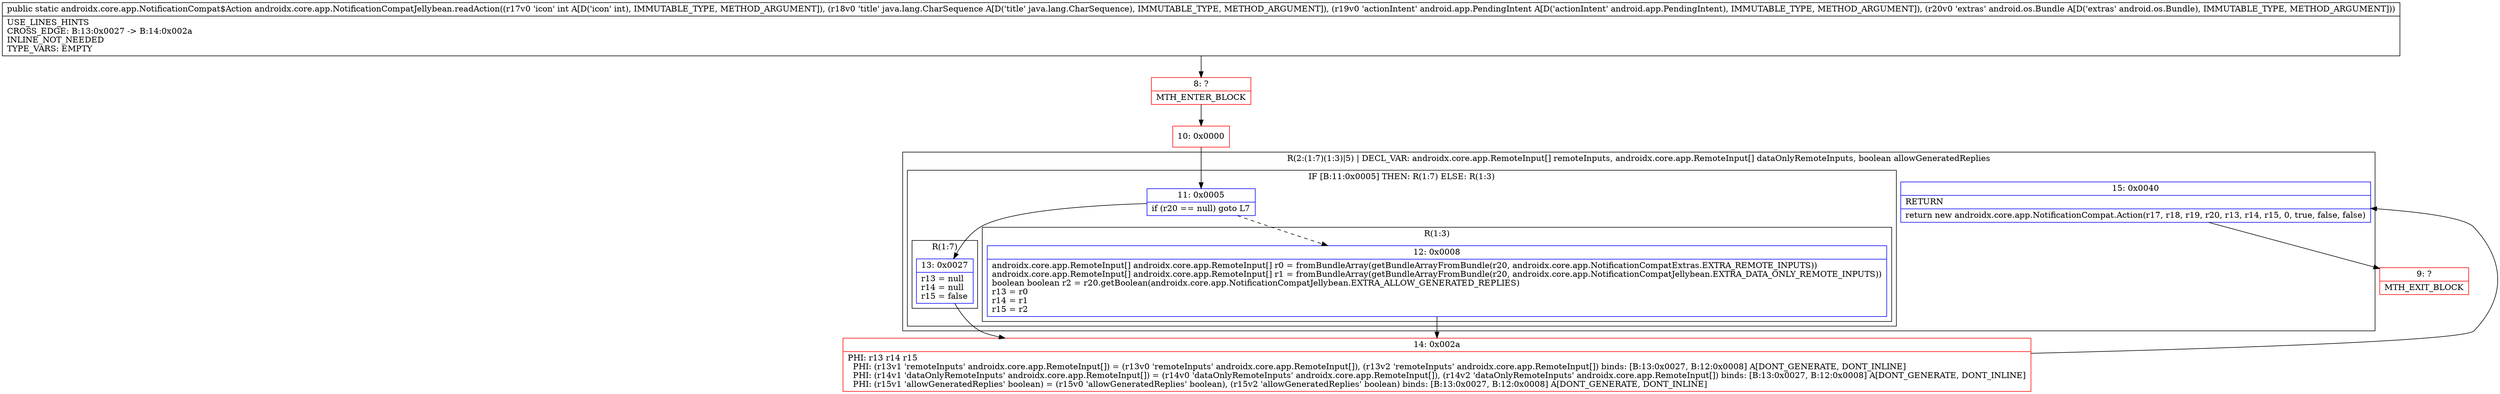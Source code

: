 digraph "CFG forandroidx.core.app.NotificationCompatJellybean.readAction(ILjava\/lang\/CharSequence;Landroid\/app\/PendingIntent;Landroid\/os\/Bundle;)Landroidx\/core\/app\/NotificationCompat$Action;" {
subgraph cluster_Region_1351193487 {
label = "R(2:(1:7)(1:3)|5) | DECL_VAR: androidx.core.app.RemoteInput[] remoteInputs, androidx.core.app.RemoteInput[] dataOnlyRemoteInputs, boolean allowGeneratedReplies\l";
node [shape=record,color=blue];
subgraph cluster_IfRegion_1375423765 {
label = "IF [B:11:0x0005] THEN: R(1:7) ELSE: R(1:3)";
node [shape=record,color=blue];
Node_11 [shape=record,label="{11\:\ 0x0005|if (r20 == null) goto L7\l}"];
subgraph cluster_Region_867919086 {
label = "R(1:7)";
node [shape=record,color=blue];
Node_13 [shape=record,label="{13\:\ 0x0027|r13 = null\lr14 = null\lr15 = false\l}"];
}
subgraph cluster_Region_240873772 {
label = "R(1:3)";
node [shape=record,color=blue];
Node_12 [shape=record,label="{12\:\ 0x0008|androidx.core.app.RemoteInput[] androidx.core.app.RemoteInput[] r0 = fromBundleArray(getBundleArrayFromBundle(r20, androidx.core.app.NotificationCompatExtras.EXTRA_REMOTE_INPUTS))\landroidx.core.app.RemoteInput[] androidx.core.app.RemoteInput[] r1 = fromBundleArray(getBundleArrayFromBundle(r20, androidx.core.app.NotificationCompatJellybean.EXTRA_DATA_ONLY_REMOTE_INPUTS))\lboolean boolean r2 = r20.getBoolean(androidx.core.app.NotificationCompatJellybean.EXTRA_ALLOW_GENERATED_REPLIES)\lr13 = r0\lr14 = r1\lr15 = r2\l}"];
}
}
Node_15 [shape=record,label="{15\:\ 0x0040|RETURN\l|return new androidx.core.app.NotificationCompat.Action(r17, r18, r19, r20, r13, r14, r15, 0, true, false, false)\l}"];
}
Node_8 [shape=record,color=red,label="{8\:\ ?|MTH_ENTER_BLOCK\l}"];
Node_10 [shape=record,color=red,label="{10\:\ 0x0000}"];
Node_14 [shape=record,color=red,label="{14\:\ 0x002a|PHI: r13 r14 r15 \l  PHI: (r13v1 'remoteInputs' androidx.core.app.RemoteInput[]) = (r13v0 'remoteInputs' androidx.core.app.RemoteInput[]), (r13v2 'remoteInputs' androidx.core.app.RemoteInput[]) binds: [B:13:0x0027, B:12:0x0008] A[DONT_GENERATE, DONT_INLINE]\l  PHI: (r14v1 'dataOnlyRemoteInputs' androidx.core.app.RemoteInput[]) = (r14v0 'dataOnlyRemoteInputs' androidx.core.app.RemoteInput[]), (r14v2 'dataOnlyRemoteInputs' androidx.core.app.RemoteInput[]) binds: [B:13:0x0027, B:12:0x0008] A[DONT_GENERATE, DONT_INLINE]\l  PHI: (r15v1 'allowGeneratedReplies' boolean) = (r15v0 'allowGeneratedReplies' boolean), (r15v2 'allowGeneratedReplies' boolean) binds: [B:13:0x0027, B:12:0x0008] A[DONT_GENERATE, DONT_INLINE]\l}"];
Node_9 [shape=record,color=red,label="{9\:\ ?|MTH_EXIT_BLOCK\l}"];
MethodNode[shape=record,label="{public static androidx.core.app.NotificationCompat$Action androidx.core.app.NotificationCompatJellybean.readAction((r17v0 'icon' int A[D('icon' int), IMMUTABLE_TYPE, METHOD_ARGUMENT]), (r18v0 'title' java.lang.CharSequence A[D('title' java.lang.CharSequence), IMMUTABLE_TYPE, METHOD_ARGUMENT]), (r19v0 'actionIntent' android.app.PendingIntent A[D('actionIntent' android.app.PendingIntent), IMMUTABLE_TYPE, METHOD_ARGUMENT]), (r20v0 'extras' android.os.Bundle A[D('extras' android.os.Bundle), IMMUTABLE_TYPE, METHOD_ARGUMENT]))  | USE_LINES_HINTS\lCROSS_EDGE: B:13:0x0027 \-\> B:14:0x002a\lINLINE_NOT_NEEDED\lTYPE_VARS: EMPTY\l}"];
MethodNode -> Node_8;Node_11 -> Node_12[style=dashed];
Node_11 -> Node_13;
Node_13 -> Node_14;
Node_12 -> Node_14;
Node_15 -> Node_9;
Node_8 -> Node_10;
Node_10 -> Node_11;
Node_14 -> Node_15;
}

